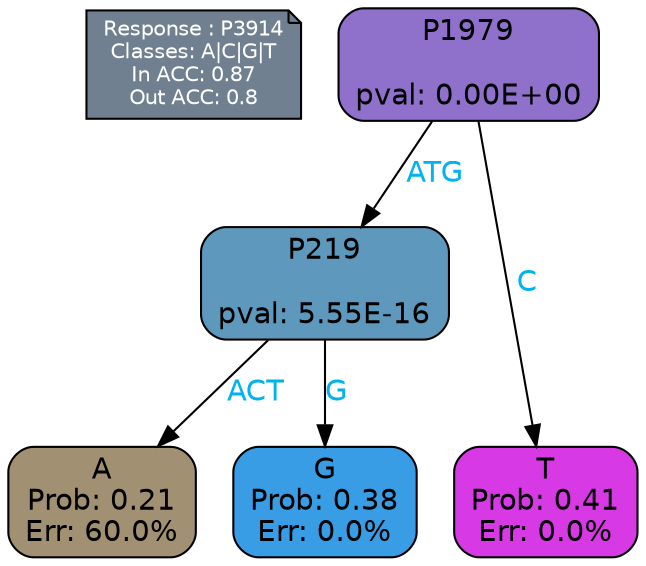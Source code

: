 digraph Tree {
node [shape=box, style="filled, rounded", color="black", fontname=helvetica] ;
graph [ranksep=equally, splines=polylines, bgcolor=transparent, dpi=600] ;
edge [fontname=helvetica] ;
LEGEND [label="Response : P3914
Classes: A|C|G|T
In ACC: 0.87
Out ACC: 0.8
",shape=note,align=left,style=filled,fillcolor="slategray",fontcolor="white",fontsize=10];1 [label="P1979

pval: 0.00E+00", fillcolor="#8f71cc"] ;
2 [label="P219

pval: 5.55E-16", fillcolor="#5e98bc"] ;
3 [label="A
Prob: 0.21
Err: 60.0%", fillcolor="#a19172"] ;
4 [label="G
Prob: 0.38
Err: 0.0%", fillcolor="#399de5"] ;
5 [label="T
Prob: 0.41
Err: 0.0%", fillcolor="#d739e5"] ;
1 -> 2 [label="ATG",fontcolor=deepskyblue2] ;
1 -> 5 [label="C",fontcolor=deepskyblue2] ;
2 -> 3 [label="ACT",fontcolor=deepskyblue2] ;
2 -> 4 [label="G",fontcolor=deepskyblue2] ;
{rank = same; 3;4;5;}{rank = same; LEGEND;1;}}